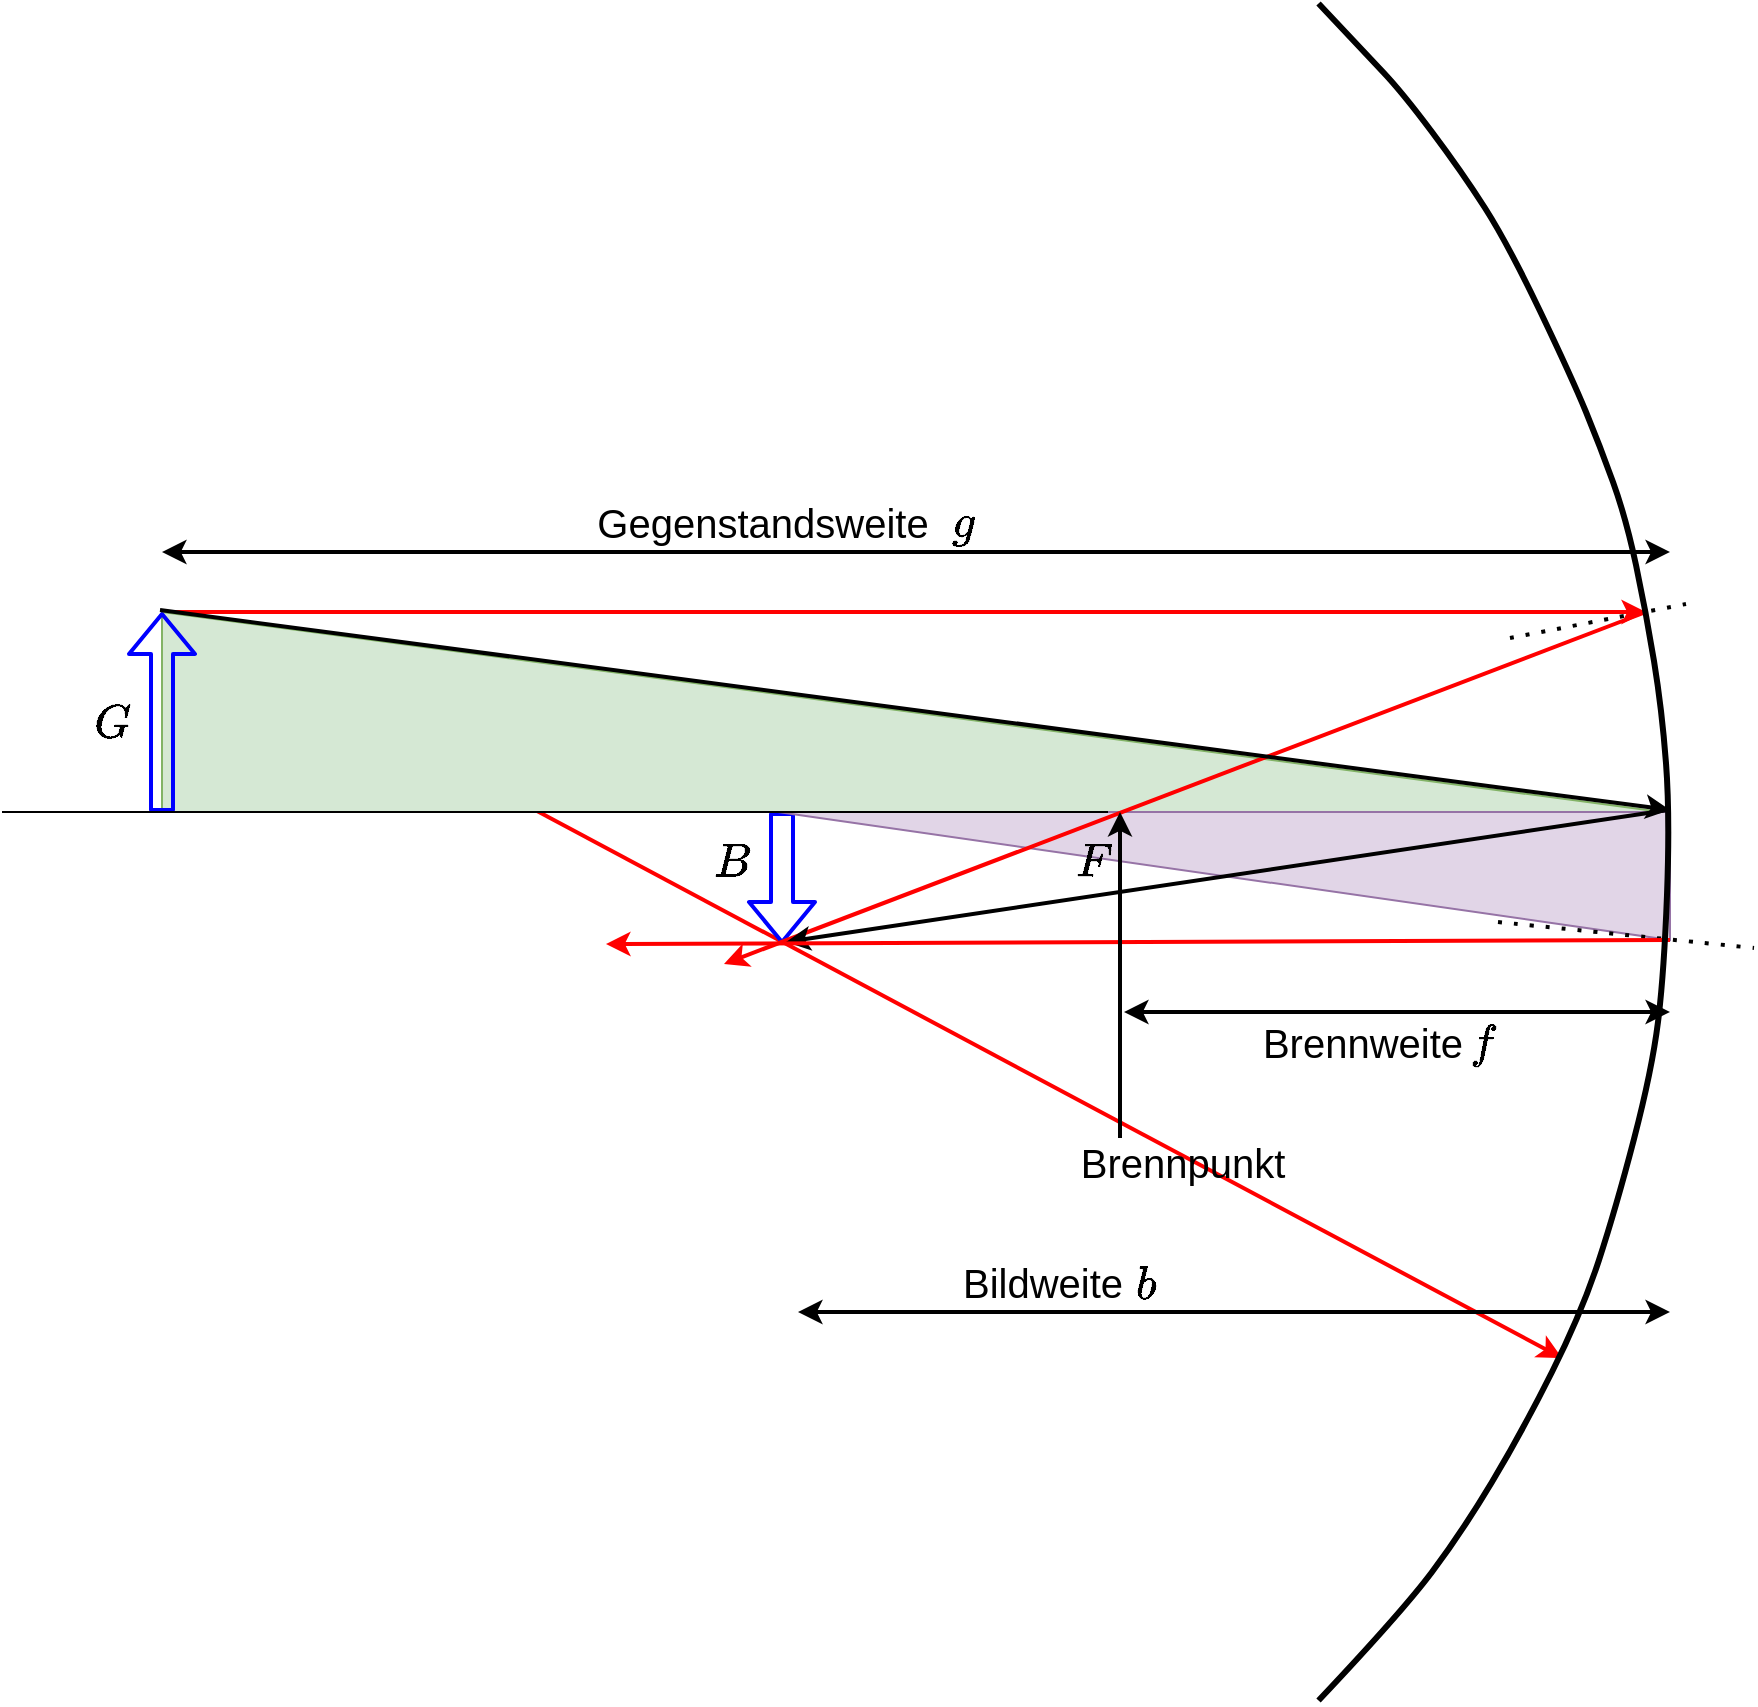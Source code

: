 <mxfile version="17.2.4" type="device"><diagram id="pvobIvQuJCcQkp_h0oLG" name="Seite-1"><mxGraphModel dx="473" dy="345" grid="1" gridSize="10" guides="1" tooltips="1" connect="1" arrows="1" fold="1" page="1" pageScale="1" pageWidth="827" pageHeight="1169" math="1" shadow="0"><root><mxCell id="0"/><mxCell id="1" parent="0"/><mxCell id="yBhNhW0wsc1xoSD1ogY7-5" value="" style="endArrow=none;html=1;curved=1;startArrow=none;" parent="1" source="yBhNhW0wsc1xoSD1ogY7-49" edge="1"><mxGeometry width="50" height="50" relative="1" as="geometry"><mxPoint x="240" y="460" as="sourcePoint"/><mxPoint x="970" y="460" as="targetPoint"/></mxGeometry></mxCell><mxCell id="yBhNhW0wsc1xoSD1ogY7-49" value="" style="ellipse;whiteSpace=wrap;html=1;aspect=fixed;fontSize=20;fillColor=#000000;" parent="1" vertex="1"><mxGeometry x="793" y="455" width="10" height="10" as="geometry"/></mxCell><mxCell id="yBhNhW0wsc1xoSD1ogY7-52" value="" style="endArrow=none;dashed=1;html=1;dashPattern=1 3;strokeWidth=2;fontSize=20;curved=1;" parent="1" edge="1"><mxGeometry width="50" height="50" relative="1" as="geometry"><mxPoint x="994" y="373" as="sourcePoint"/><mxPoint x="1082" y="356" as="targetPoint"/></mxGeometry></mxCell><mxCell id="yBhNhW0wsc1xoSD1ogY7-53" value="" style="endArrow=classic;html=1;strokeWidth=2;curved=1;strokeColor=#FF0000;" parent="1" edge="1"><mxGeometry width="50" height="50" relative="1" as="geometry"><mxPoint x="321" y="360" as="sourcePoint"/><mxPoint x="1062" y="360" as="targetPoint"/></mxGeometry></mxCell><mxCell id="yBhNhW0wsc1xoSD1ogY7-56" value="" style="endArrow=classic;html=1;strokeWidth=2;curved=1;strokeColor=#FF0000;" parent="1" edge="1"><mxGeometry width="50" height="50" relative="1" as="geometry"><mxPoint x="321" y="360" as="sourcePoint"/><mxPoint x="1020" y="733" as="targetPoint"/></mxGeometry></mxCell><mxCell id="yBhNhW0wsc1xoSD1ogY7-3" value="" style="endArrow=classic;html=1;strokeWidth=2;curved=1;strokeColor=#FF0000;" parent="1" edge="1"><mxGeometry width="50" height="50" relative="1" as="geometry"><mxPoint x="321" y="360" as="sourcePoint"/><mxPoint x="1074" y="518" as="targetPoint"/></mxGeometry></mxCell><mxCell id="yBhNhW0wsc1xoSD1ogY7-60" value="Brennpunkt" style="text;html=1;resizable=0;autosize=1;align=center;verticalAlign=middle;points=[];fillColor=none;strokeColor=none;rounded=0;fontSize=20;" parent="1" vertex="1"><mxGeometry x="770" y="620" width="120" height="30" as="geometry"/></mxCell><mxCell id="yBhNhW0wsc1xoSD1ogY7-62" value="" style="endArrow=classic;startArrow=classic;html=1;fontSize=20;strokeColor=#000000;strokeWidth=2;curved=1;" parent="1" edge="1"><mxGeometry width="50" height="50" relative="1" as="geometry"><mxPoint x="801" y="560" as="sourcePoint"/><mxPoint x="1074" y="560" as="targetPoint"/></mxGeometry></mxCell><mxCell id="yBhNhW0wsc1xoSD1ogY7-63" value="$$f&lt;br&gt;$$" style="text;html=1;resizable=0;autosize=1;align=center;verticalAlign=middle;points=[];fillColor=none;strokeColor=none;rounded=0;fontSize=20;" parent="1" vertex="1"><mxGeometry x="960" y="550" width="40" height="50" as="geometry"/></mxCell><mxCell id="yBhNhW0wsc1xoSD1ogY7-64" value="Brennweite" style="text;html=1;resizable=0;autosize=1;align=center;verticalAlign=middle;points=[];fillColor=none;strokeColor=none;rounded=0;fontSize=20;" parent="1" vertex="1"><mxGeometry x="860" y="560" width="120" height="30" as="geometry"/></mxCell><mxCell id="yBhNhW0wsc1xoSD1ogY7-65" value="" style="endArrow=classic;startArrow=classic;html=1;fontSize=20;strokeColor=#000000;strokeWidth=2;curved=1;" parent="1" edge="1"><mxGeometry width="50" height="50" relative="1" as="geometry"><mxPoint x="320" y="330" as="sourcePoint"/><mxPoint x="1074" y="330" as="targetPoint"/></mxGeometry></mxCell><mxCell id="yBhNhW0wsc1xoSD1ogY7-66" value="Gegenstandsweite" style="text;html=1;resizable=0;autosize=1;align=center;verticalAlign=middle;points=[];fillColor=none;strokeColor=none;rounded=0;fontSize=20;" parent="1" vertex="1"><mxGeometry x="530" y="300" width="180" height="30" as="geometry"/></mxCell><mxCell id="yBhNhW0wsc1xoSD1ogY7-67" value="$$g&lt;br&gt;$$" style="text;html=1;resizable=0;autosize=1;align=center;verticalAlign=middle;points=[];fillColor=none;strokeColor=none;rounded=0;fontSize=20;" parent="1" vertex="1"><mxGeometry x="695" y="290" width="50" height="50" as="geometry"/></mxCell><mxCell id="yBhNhW0wsc1xoSD1ogY7-68" value="" style="shape=flexArrow;endArrow=classic;html=1;fontSize=20;strokeColor=#0000FF;strokeWidth=2;curved=1;" parent="1" edge="1"><mxGeometry width="50" height="50" relative="1" as="geometry"><mxPoint x="630" y="460" as="sourcePoint"/><mxPoint x="630" y="526" as="targetPoint"/></mxGeometry></mxCell><mxCell id="yBhNhW0wsc1xoSD1ogY7-69" value="" style="endArrow=classic;startArrow=classic;html=1;fontSize=20;strokeColor=#000000;strokeWidth=2;curved=1;" parent="1" edge="1"><mxGeometry width="50" height="50" relative="1" as="geometry"><mxPoint x="638" y="710" as="sourcePoint"/><mxPoint x="1074" y="710" as="targetPoint"/></mxGeometry></mxCell><mxCell id="yBhNhW0wsc1xoSD1ogY7-70" value="Bildweite" style="text;html=1;resizable=0;autosize=1;align=center;verticalAlign=middle;points=[];fillColor=none;strokeColor=none;rounded=0;fontSize=20;" parent="1" vertex="1"><mxGeometry x="710" y="680" width="100" height="30" as="geometry"/></mxCell><mxCell id="yBhNhW0wsc1xoSD1ogY7-71" value="$$b&lt;br&gt;$$" style="text;html=1;resizable=0;autosize=1;align=center;verticalAlign=middle;points=[];fillColor=none;strokeColor=none;rounded=0;fontSize=20;" parent="1" vertex="1"><mxGeometry x="787" y="671" width="50" height="50" as="geometry"/></mxCell><mxCell id="yBhNhW0wsc1xoSD1ogY7-75" value="" style="verticalLabelPosition=bottom;verticalAlign=top;html=1;shape=mxgraph.basic.orthogonal_triangle;fontSize=20;fillColor=#d5e8d4;strokeColor=#82b366;" parent="1" vertex="1"><mxGeometry x="320" y="360" width="750" height="100" as="geometry"/></mxCell><mxCell id="yBhNhW0wsc1xoSD1ogY7-76" value="" style="verticalLabelPosition=bottom;verticalAlign=top;html=1;shape=mxgraph.basic.orthogonal_triangle;fontSize=20;fillColor=#e1d5e7;strokeColor=#9673a6;rotation=-180;" parent="1" vertex="1"><mxGeometry x="628" y="460" width="446" height="64" as="geometry"/></mxCell><mxCell id="yBhNhW0wsc1xoSD1ogY7-55" value="" style="endArrow=classic;html=1;strokeWidth=2;curved=1;strokeColor=#FF0000;" parent="1" edge="1"><mxGeometry width="50" height="50" relative="1" as="geometry"><mxPoint x="1062" y="360" as="sourcePoint"/><mxPoint x="601" y="536" as="targetPoint"/></mxGeometry></mxCell><mxCell id="yBhNhW0wsc1xoSD1ogY7-48" value="" style="shape=flexArrow;endArrow=classic;html=1;fontSize=20;strokeColor=#0000FF;strokeWidth=2;curved=1;" parent="1" edge="1"><mxGeometry width="50" height="50" relative="1" as="geometry"><mxPoint x="320" y="460" as="sourcePoint"/><mxPoint x="320" y="360" as="targetPoint"/></mxGeometry></mxCell><mxCell id="yBhNhW0wsc1xoSD1ogY7-50" value="" style="endArrow=none;html=1;curved=1;" parent="1" target="yBhNhW0wsc1xoSD1ogY7-49" edge="1"><mxGeometry width="50" height="50" relative="1" as="geometry"><mxPoint x="240" y="460" as="sourcePoint"/><mxPoint x="970.0" y="460" as="targetPoint"/></mxGeometry></mxCell><mxCell id="yBhNhW0wsc1xoSD1ogY7-73" value="" style="endArrow=classic;html=1;fontSize=20;strokeColor=#000000;strokeWidth=2;curved=1;" parent="1" edge="1"><mxGeometry width="50" height="50" relative="1" as="geometry"><mxPoint x="1073" y="459" as="sourcePoint"/><mxPoint x="632" y="525" as="targetPoint"/></mxGeometry></mxCell><mxCell id="yBhNhW0wsc1xoSD1ogY7-54" value="" style="endArrow=none;dashed=1;html=1;dashPattern=1 3;strokeWidth=2;fontSize=20;curved=1;" parent="1" edge="1"><mxGeometry width="50" height="50" relative="1" as="geometry"><mxPoint x="988" y="515" as="sourcePoint"/><mxPoint x="1116" y="528" as="targetPoint"/></mxGeometry></mxCell><mxCell id="yBhNhW0wsc1xoSD1ogY7-51" value="" style="endArrow=classic;html=1;strokeWidth=2;curved=1;strokeColor=#FF0000;" parent="1" edge="1"><mxGeometry width="50" height="50" relative="1" as="geometry"><mxPoint x="1074" y="524" as="sourcePoint"/><mxPoint x="542" y="526" as="targetPoint"/></mxGeometry></mxCell><mxCell id="yBhNhW0wsc1xoSD1ogY7-72" value="" style="endArrow=classic;html=1;fontSize=20;strokeColor=#000000;strokeWidth=2;curved=1;" parent="1" edge="1"><mxGeometry width="50" height="50" relative="1" as="geometry"><mxPoint x="319" y="359" as="sourcePoint"/><mxPoint x="1074" y="459" as="targetPoint"/></mxGeometry></mxCell><mxCell id="_kEoAp5MTBW0unEoZMFE-1" value="" style="endArrow=none;html=1;entryX=1;entryY=0;entryDx=0;entryDy=0;exitX=1;exitY=1;exitDx=0;exitDy=0;curved=1;strokeWidth=3;" parent="1" edge="1"><mxGeometry width="50" height="50" relative="1" as="geometry"><mxPoint x="898.264" y="904.264" as="sourcePoint"/><mxPoint x="898.264" y="55.736" as="targetPoint"/><Array as="points"><mxPoint x="940" y="860"/><mxPoint x="970" y="820"/><mxPoint x="1000" y="770"/><mxPoint x="1030" y="710"/><mxPoint x="1047" y="658"/><mxPoint x="1065" y="589"/><mxPoint x="1071" y="541"/><mxPoint x="1074" y="462"/><mxPoint x="1070" y="409"/><mxPoint x="1062" y="360"/><mxPoint x="1052" y="313"/><mxPoint x="1039" y="277"/><mxPoint x="1025" y="243"/><mxPoint x="993" y="176"/><mxPoint x="970" y="140"/><mxPoint x="940" y="100"/><mxPoint x="921" y="80"/></Array></mxGeometry></mxCell><mxCell id="yBhNhW0wsc1xoSD1ogY7-61" value="$$F$$" style="text;html=1;resizable=0;autosize=1;align=center;verticalAlign=middle;points=[];fillColor=none;strokeColor=none;rounded=0;fontSize=20;" parent="1" vertex="1"><mxGeometry x="750" y="470" width="70" height="30" as="geometry"/></mxCell><mxCell id="eR_MbE-dbIkusQi_a-Rs-1" value="$$B$$" style="text;html=1;resizable=0;autosize=1;align=center;verticalAlign=middle;points=[];fillColor=none;strokeColor=none;rounded=0;fontSize=20;" vertex="1" parent="1"><mxGeometry x="570" y="470" width="70" height="30" as="geometry"/></mxCell><mxCell id="eR_MbE-dbIkusQi_a-Rs-2" value="$$G$$" style="text;html=1;resizable=0;autosize=1;align=center;verticalAlign=middle;points=[];fillColor=none;strokeColor=none;rounded=0;fontSize=20;" vertex="1" parent="1"><mxGeometry x="255" y="400" width="80" height="30" as="geometry"/></mxCell><mxCell id="yBhNhW0wsc1xoSD1ogY7-59" value="" style="endArrow=classic;html=1;fontSize=20;strokeColor=#000000;strokeWidth=2;curved=1;" parent="1" edge="1"><mxGeometry width="50" height="50" relative="1" as="geometry"><mxPoint x="799" y="623" as="sourcePoint"/><mxPoint x="799" y="460" as="targetPoint"/></mxGeometry></mxCell></root></mxGraphModel></diagram></mxfile>